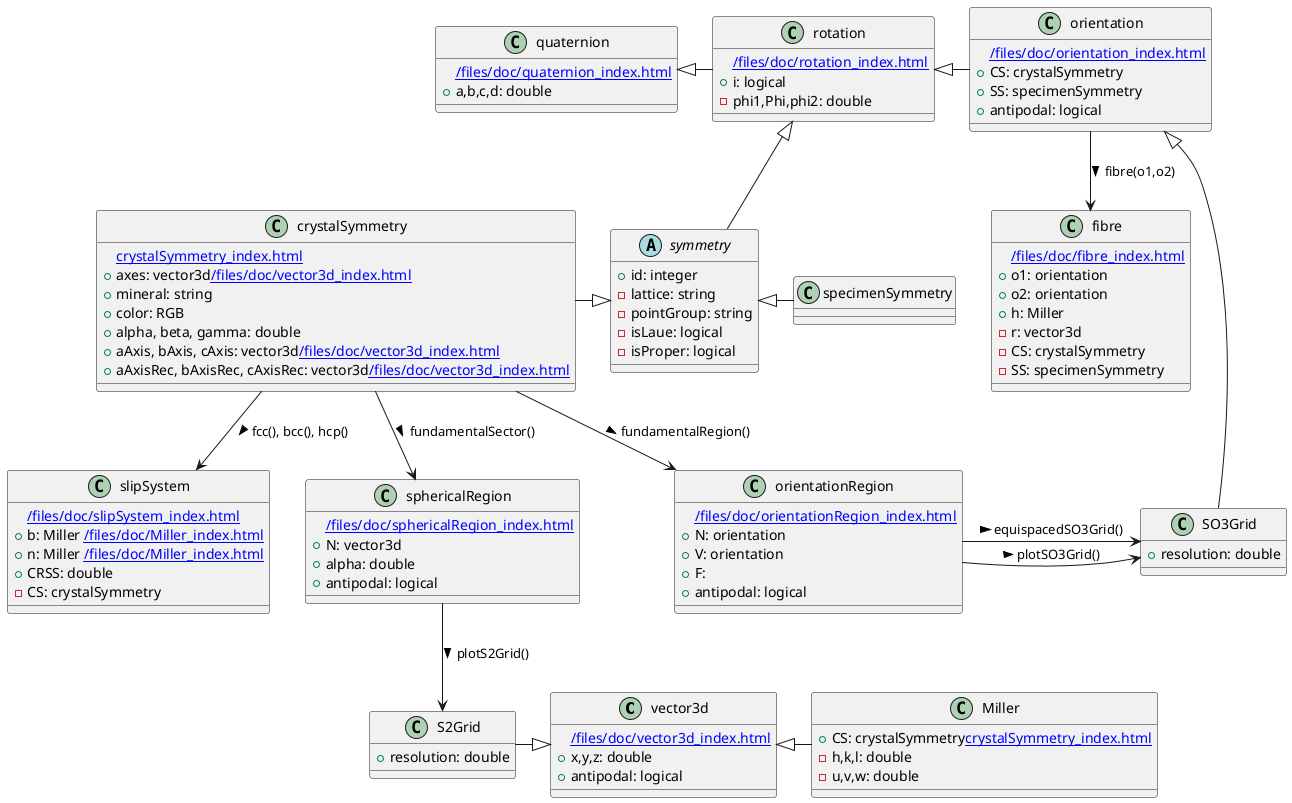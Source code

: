 @startuml

class vector3d{
 [[/files/doc/vector3d_index.html]]
 +x,y,z: double
 +antipodal: logical
}

class Miller{
 +CS: crystalSymmetry[[crystalSymmetry_index.html]]
 -h,k,l: double
 -u,v,w: double
}

together {
 abstract class symmetry{
 +id: integer
 -lattice: string
 -pointGroup: string
 -isLaue: logical
 -isProper: logical
 }
 class crystalSymmetry {
 [[crystalSymmetry_index.html]]
 +axes: vector3d[[/files/doc/vector3d_index.html]]
 +mineral: string
 +color: RGB
 +alpha, beta, gamma: double
 +aAxis, bAxis, cAxis: vector3d[[/files/doc/vector3d_index.html]]
 +aAxisRec, bAxisRec, cAxisRec: vector3d[[/files/doc/vector3d_index.html]]
 }
 class specimenSymmetry
}

together {

class quaternion {
 [[/files/doc/quaternion_index.html]]
 +a,b,c,d: double
}

class rotation{
 [[/files/doc/rotation_index.html]]
 +i: logical
 -phi1,Phi,phi2: double
}

class orientation{
 [[/files/doc/orientation_index.html]]
 +CS: crystalSymmetry
 +SS: specimenSymmetry
 +antipodal: logical
}
}
quaternion <|- rotation
rotation <|- orientation

rotation <|-down- symmetry
symmetry <|- specimenSymmetry
crystalSymmetry -|> symmetry


vector3d <|- Miller

class slipSystem{
 [[/files/doc/slipSystem_index.html]]
 +b: Miller [[/files/doc/Miller_index.html]]
 +n: Miller [[/files/doc/Miller_index.html]]
 +CRSS: double
 -CS: crystalSymmetry
}

class fibre{
 [[/files/doc/fibre_index.html]]
 +o1: orientation
 +o2: orientation
 +h: Miller
 -r: vector3d
 -CS: crystalSymmetry
 -SS: specimenSymmetry
}

class S2Grid {
 +resolution: double
}
class SO3Grid {
 +resolution: double
}

class sphericalRegion {
 [[/files/doc/sphericalRegion_index.html]]
 +N: vector3d
 +alpha: double
 +antipodal: logical
}

class orientationRegion {
 [[/files/doc/orientationRegion_index.html]]
 +N: orientation
 +V: orientation
 +F:
 +antipodal: logical
}

crystalSymmetry --> sphericalRegion :> fundamentalSector()
crystalSymmetry --> orientationRegion :> fundamentalRegion()
crystalSymmetry --> slipSystem :> fcc(), bcc(), hcp()

sphericalRegion --> S2Grid :> plotS2Grid()
orientationRegion -right-> SO3Grid :> plotSO3Grid()
orientationRegion -right-> SO3Grid :> equispacedSO3Grid()

S2Grid -|> vector3d
SO3Grid -|> orientation

orientation --> fibre :> fibre(o1,o2)


@enduml

slipSymstem -- Miller


orientation -- symmetry : < CS, SS
crystalSymmetry -- Miller : < CS
crystalSymmetry <- vector3d :< a,b,c
package "geometry"{